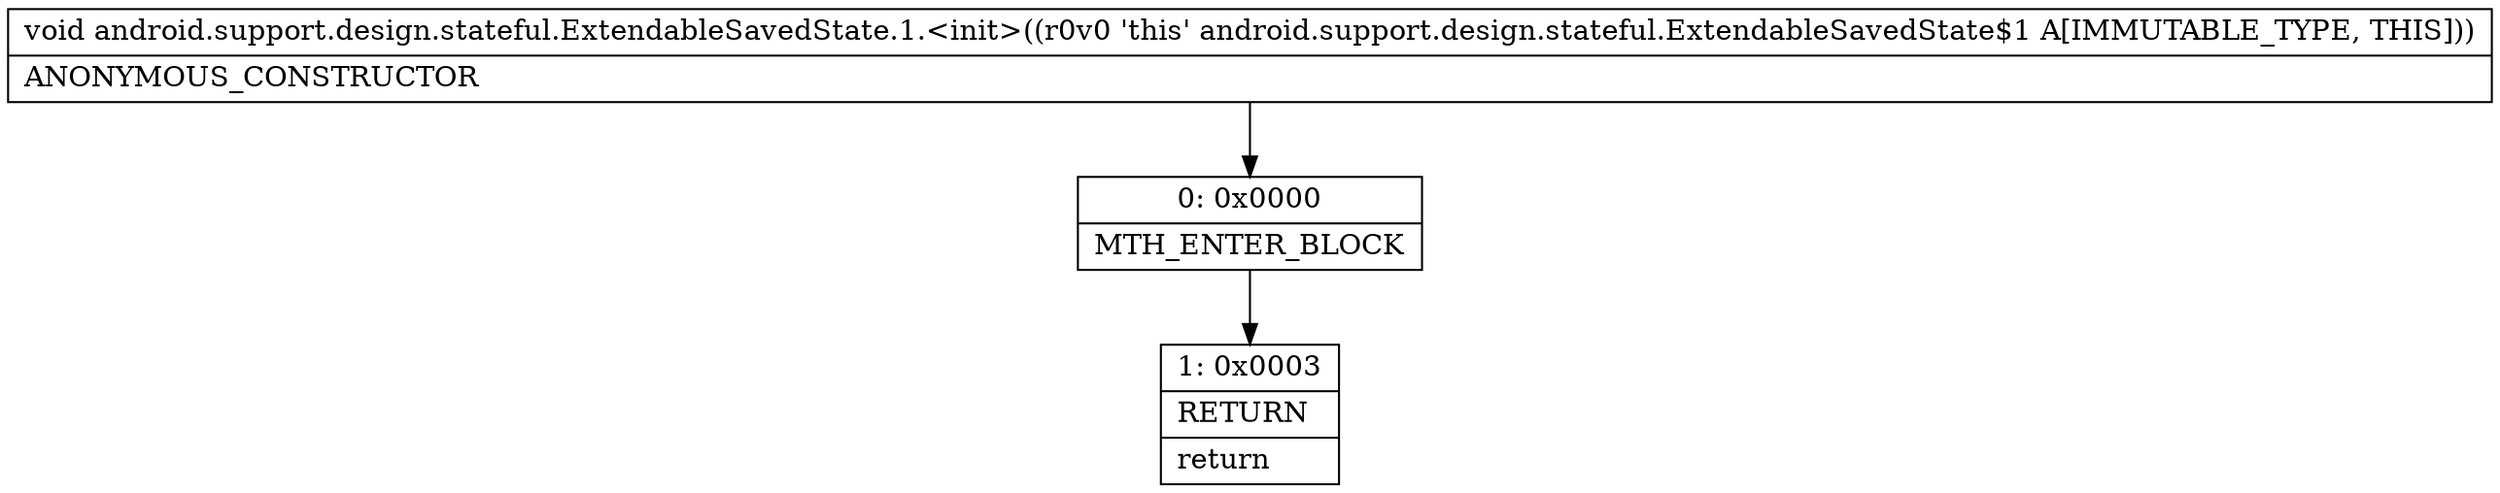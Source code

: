 digraph "CFG forandroid.support.design.stateful.ExtendableSavedState.1.\<init\>()V" {
Node_0 [shape=record,label="{0\:\ 0x0000|MTH_ENTER_BLOCK\l}"];
Node_1 [shape=record,label="{1\:\ 0x0003|RETURN\l|return\l}"];
MethodNode[shape=record,label="{void android.support.design.stateful.ExtendableSavedState.1.\<init\>((r0v0 'this' android.support.design.stateful.ExtendableSavedState$1 A[IMMUTABLE_TYPE, THIS]))  | ANONYMOUS_CONSTRUCTOR\l}"];
MethodNode -> Node_0;
Node_0 -> Node_1;
}

